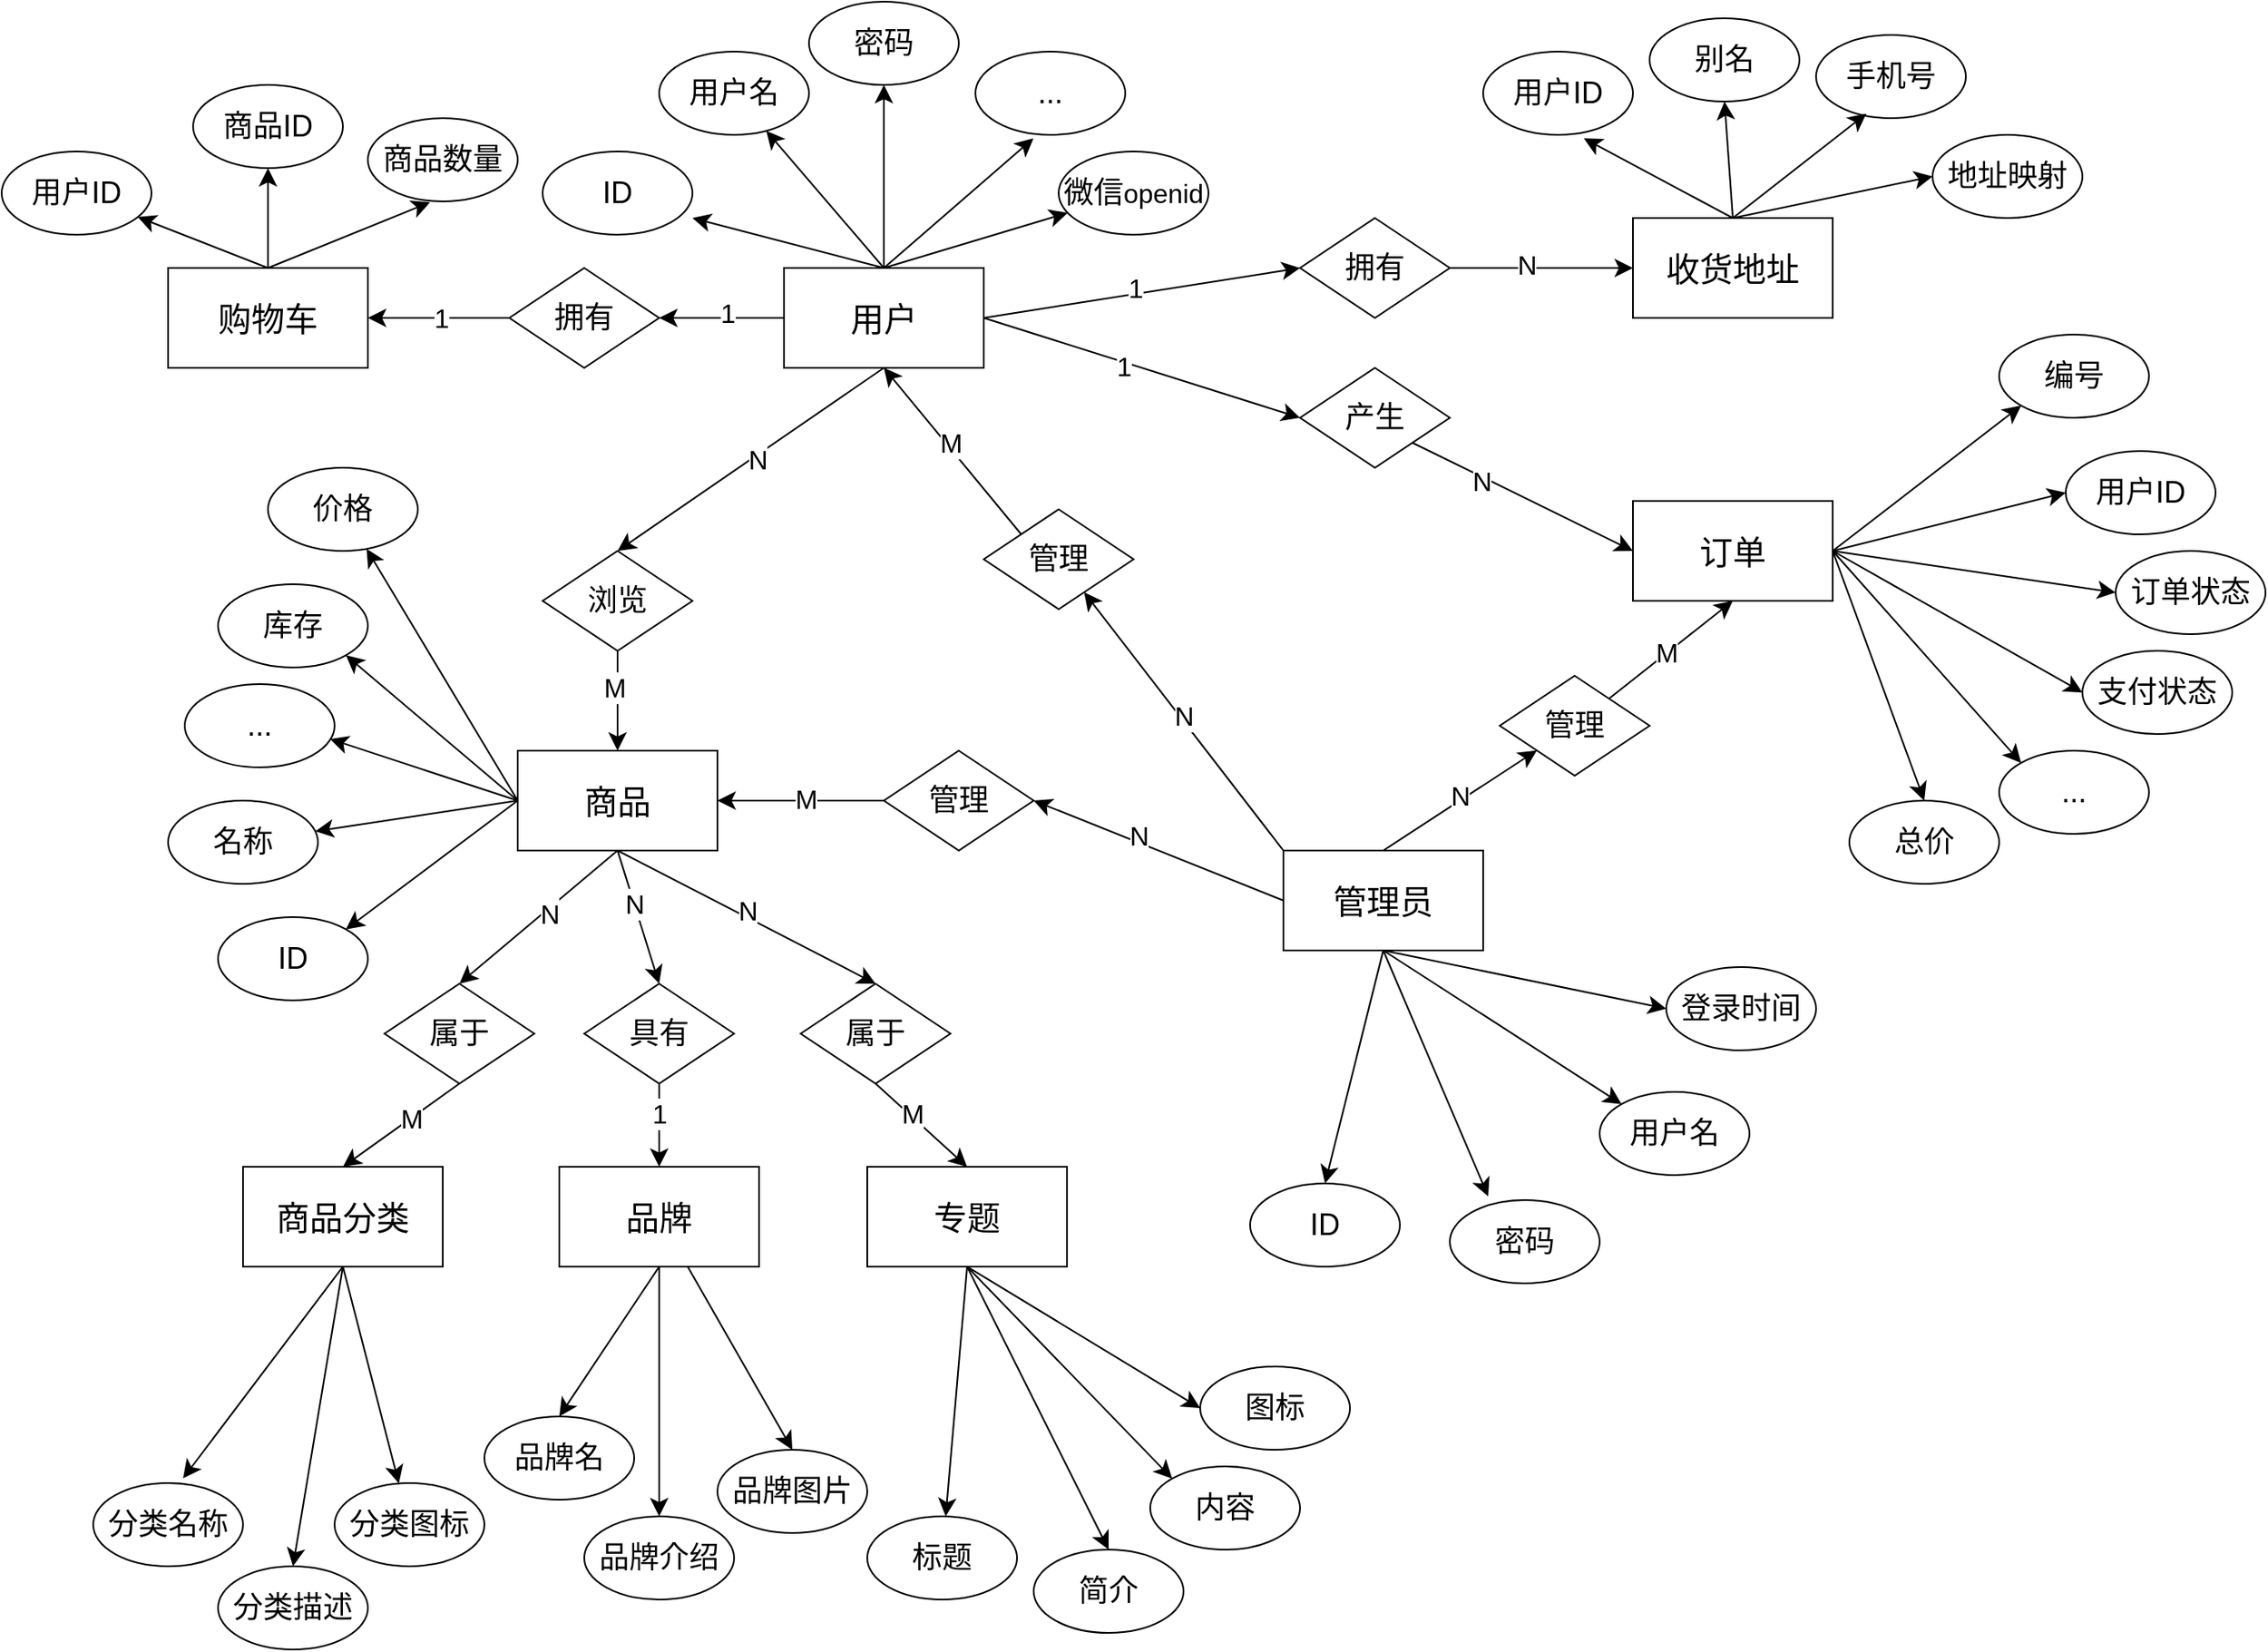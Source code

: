 <mxfile version="24.2.7" type="github">
  <diagram name="第 1 页" id="La5R-7V5NEukO-BR9fL5">
    <mxGraphModel dx="2407" dy="1536" grid="1" gridSize="10" guides="1" tooltips="1" connect="1" arrows="1" fold="1" page="0" pageScale="1" pageWidth="827" pageHeight="1169" math="0" shadow="0">
      <root>
        <mxCell id="0" />
        <mxCell id="1" parent="0" />
        <mxCell id="puUMt6f__nfRIWuR5iwc-18" style="edgeStyle=none;curved=1;orthogonalLoop=1;jettySize=auto;html=1;exitX=0;exitY=0.5;exitDx=0;exitDy=0;entryX=1;entryY=0;entryDx=0;entryDy=0;fontSize=12;startSize=8;endSize=8;" edge="1" parent="1" source="puUMt6f__nfRIWuR5iwc-6" target="puUMt6f__nfRIWuR5iwc-11">
          <mxGeometry relative="1" as="geometry" />
        </mxCell>
        <mxCell id="puUMt6f__nfRIWuR5iwc-19" style="edgeStyle=none;curved=1;orthogonalLoop=1;jettySize=auto;html=1;exitX=0;exitY=0.5;exitDx=0;exitDy=0;fontSize=12;startSize=8;endSize=8;" edge="1" parent="1" source="puUMt6f__nfRIWuR5iwc-6" target="puUMt6f__nfRIWuR5iwc-13">
          <mxGeometry relative="1" as="geometry" />
        </mxCell>
        <mxCell id="puUMt6f__nfRIWuR5iwc-21" style="edgeStyle=none;curved=1;orthogonalLoop=1;jettySize=auto;html=1;exitX=0;exitY=0.5;exitDx=0;exitDy=0;entryX=1;entryY=1;entryDx=0;entryDy=0;fontSize=12;startSize=8;endSize=8;" edge="1" parent="1" source="puUMt6f__nfRIWuR5iwc-6" target="puUMt6f__nfRIWuR5iwc-15">
          <mxGeometry relative="1" as="geometry" />
        </mxCell>
        <mxCell id="puUMt6f__nfRIWuR5iwc-22" style="edgeStyle=none;curved=1;orthogonalLoop=1;jettySize=auto;html=1;exitX=0;exitY=0.5;exitDx=0;exitDy=0;fontSize=12;startSize=8;endSize=8;" edge="1" parent="1" source="puUMt6f__nfRIWuR5iwc-6" target="puUMt6f__nfRIWuR5iwc-14">
          <mxGeometry relative="1" as="geometry" />
        </mxCell>
        <mxCell id="puUMt6f__nfRIWuR5iwc-25" style="edgeStyle=none;curved=1;orthogonalLoop=1;jettySize=auto;html=1;exitX=0.5;exitY=1;exitDx=0;exitDy=0;entryX=0.5;entryY=0;entryDx=0;entryDy=0;fontSize=12;startSize=8;endSize=8;" edge="1" parent="1" source="puUMt6f__nfRIWuR5iwc-6" target="puUMt6f__nfRIWuR5iwc-24">
          <mxGeometry relative="1" as="geometry" />
        </mxCell>
        <mxCell id="puUMt6f__nfRIWuR5iwc-27" value="N" style="edgeLabel;html=1;align=center;verticalAlign=middle;resizable=0;points=[];fontSize=16;" vertex="1" connectable="0" parent="puUMt6f__nfRIWuR5iwc-25">
          <mxGeometry x="-0.104" y="2" relative="1" as="geometry">
            <mxPoint as="offset" />
          </mxGeometry>
        </mxCell>
        <mxCell id="puUMt6f__nfRIWuR5iwc-36" style="edgeStyle=none;curved=1;orthogonalLoop=1;jettySize=auto;html=1;exitX=0.5;exitY=1;exitDx=0;exitDy=0;entryX=0.5;entryY=0;entryDx=0;entryDy=0;fontSize=12;startSize=8;endSize=8;" edge="1" parent="1" source="puUMt6f__nfRIWuR5iwc-6" target="puUMt6f__nfRIWuR5iwc-35">
          <mxGeometry relative="1" as="geometry" />
        </mxCell>
        <mxCell id="puUMt6f__nfRIWuR5iwc-41" value="N" style="edgeLabel;html=1;align=center;verticalAlign=middle;resizable=0;points=[];fontSize=16;" vertex="1" connectable="0" parent="puUMt6f__nfRIWuR5iwc-36">
          <mxGeometry x="-0.207" y="-1" relative="1" as="geometry">
            <mxPoint x="1" as="offset" />
          </mxGeometry>
        </mxCell>
        <mxCell id="puUMt6f__nfRIWuR5iwc-109" style="edgeStyle=none;curved=1;orthogonalLoop=1;jettySize=auto;html=1;exitX=0.5;exitY=1;exitDx=0;exitDy=0;entryX=0.5;entryY=0;entryDx=0;entryDy=0;fontSize=12;startSize=8;endSize=8;" edge="1" parent="1" source="puUMt6f__nfRIWuR5iwc-6" target="puUMt6f__nfRIWuR5iwc-108">
          <mxGeometry relative="1" as="geometry" />
        </mxCell>
        <mxCell id="puUMt6f__nfRIWuR5iwc-112" value="N" style="edgeLabel;html=1;align=center;verticalAlign=middle;resizable=0;points=[];fontSize=16;" vertex="1" connectable="0" parent="puUMt6f__nfRIWuR5iwc-109">
          <mxGeometry x="-0.024" y="4" relative="1" as="geometry">
            <mxPoint as="offset" />
          </mxGeometry>
        </mxCell>
        <mxCell id="puUMt6f__nfRIWuR5iwc-6" value="商品" style="rounded=0;whiteSpace=wrap;html=1;fontSize=20;" vertex="1" parent="1">
          <mxGeometry x="120" y="190" width="120" height="60" as="geometry" />
        </mxCell>
        <mxCell id="puUMt6f__nfRIWuR5iwc-49" style="edgeStyle=none;curved=1;orthogonalLoop=1;jettySize=auto;html=1;exitX=0.5;exitY=1;exitDx=0;exitDy=0;entryX=0.5;entryY=0;entryDx=0;entryDy=0;fontSize=12;startSize=8;endSize=8;" edge="1" parent="1" source="puUMt6f__nfRIWuR5iwc-7" target="puUMt6f__nfRIWuR5iwc-48">
          <mxGeometry relative="1" as="geometry" />
        </mxCell>
        <mxCell id="puUMt6f__nfRIWuR5iwc-51" value="N" style="edgeLabel;html=1;align=center;verticalAlign=middle;resizable=0;points=[];fontSize=16;" vertex="1" connectable="0" parent="puUMt6f__nfRIWuR5iwc-49">
          <mxGeometry x="-0.026" y="1" relative="1" as="geometry">
            <mxPoint x="1" as="offset" />
          </mxGeometry>
        </mxCell>
        <mxCell id="puUMt6f__nfRIWuR5iwc-63" style="edgeStyle=none;curved=1;orthogonalLoop=1;jettySize=auto;html=1;exitX=0.5;exitY=0;exitDx=0;exitDy=0;fontSize=12;startSize=8;endSize=8;" edge="1" parent="1" source="puUMt6f__nfRIWuR5iwc-7" target="puUMt6f__nfRIWuR5iwc-54">
          <mxGeometry relative="1" as="geometry" />
        </mxCell>
        <mxCell id="puUMt6f__nfRIWuR5iwc-64" style="edgeStyle=none;curved=1;orthogonalLoop=1;jettySize=auto;html=1;exitX=0.5;exitY=0;exitDx=0;exitDy=0;entryX=0.5;entryY=1;entryDx=0;entryDy=0;fontSize=12;startSize=8;endSize=8;" edge="1" parent="1" source="puUMt6f__nfRIWuR5iwc-7" target="puUMt6f__nfRIWuR5iwc-56">
          <mxGeometry relative="1" as="geometry" />
        </mxCell>
        <mxCell id="puUMt6f__nfRIWuR5iwc-66" style="edgeStyle=none;curved=1;orthogonalLoop=1;jettySize=auto;html=1;exitX=0.5;exitY=0;exitDx=0;exitDy=0;fontSize=12;startSize=8;endSize=8;" edge="1" parent="1" source="puUMt6f__nfRIWuR5iwc-7" target="puUMt6f__nfRIWuR5iwc-57">
          <mxGeometry relative="1" as="geometry" />
        </mxCell>
        <mxCell id="puUMt6f__nfRIWuR5iwc-68" style="edgeStyle=none;curved=1;orthogonalLoop=1;jettySize=auto;html=1;exitX=0;exitY=0.5;exitDx=0;exitDy=0;entryX=1;entryY=0.5;entryDx=0;entryDy=0;fontSize=12;startSize=8;endSize=8;" edge="1" parent="1" source="puUMt6f__nfRIWuR5iwc-7" target="puUMt6f__nfRIWuR5iwc-67">
          <mxGeometry relative="1" as="geometry" />
        </mxCell>
        <mxCell id="puUMt6f__nfRIWuR5iwc-70" value="1" style="edgeLabel;html=1;align=center;verticalAlign=middle;resizable=0;points=[];fontSize=16;" vertex="1" connectable="0" parent="puUMt6f__nfRIWuR5iwc-68">
          <mxGeometry x="-0.077" y="-3" relative="1" as="geometry">
            <mxPoint as="offset" />
          </mxGeometry>
        </mxCell>
        <mxCell id="puUMt6f__nfRIWuR5iwc-82" style="edgeStyle=none;curved=1;orthogonalLoop=1;jettySize=auto;html=1;exitX=1;exitY=0.5;exitDx=0;exitDy=0;fontSize=12;startSize=8;endSize=8;entryX=0;entryY=0.5;entryDx=0;entryDy=0;" edge="1" parent="1" source="puUMt6f__nfRIWuR5iwc-7" target="puUMt6f__nfRIWuR5iwc-81">
          <mxGeometry relative="1" as="geometry">
            <mxPoint x="515" y="70" as="targetPoint" />
          </mxGeometry>
        </mxCell>
        <mxCell id="puUMt6f__nfRIWuR5iwc-84" value="1" style="edgeLabel;html=1;align=center;verticalAlign=middle;resizable=0;points=[];fontSize=16;" vertex="1" connectable="0" parent="puUMt6f__nfRIWuR5iwc-82">
          <mxGeometry x="-0.113" y="-2" relative="1" as="geometry">
            <mxPoint as="offset" />
          </mxGeometry>
        </mxCell>
        <mxCell id="puUMt6f__nfRIWuR5iwc-154" style="edgeStyle=none;curved=1;orthogonalLoop=1;jettySize=auto;html=1;exitX=1;exitY=0.5;exitDx=0;exitDy=0;entryX=0;entryY=0.5;entryDx=0;entryDy=0;fontSize=12;startSize=8;endSize=8;" edge="1" parent="1" source="puUMt6f__nfRIWuR5iwc-7" target="puUMt6f__nfRIWuR5iwc-152">
          <mxGeometry relative="1" as="geometry" />
        </mxCell>
        <mxCell id="puUMt6f__nfRIWuR5iwc-158" value="1" style="edgeLabel;html=1;align=center;verticalAlign=middle;resizable=0;points=[];fontSize=16;" vertex="1" connectable="0" parent="puUMt6f__nfRIWuR5iwc-154">
          <mxGeometry x="-0.044" y="4" relative="1" as="geometry">
            <mxPoint as="offset" />
          </mxGeometry>
        </mxCell>
        <mxCell id="puUMt6f__nfRIWuR5iwc-7" value="用户" style="rounded=0;whiteSpace=wrap;html=1;fontSize=20;" vertex="1" parent="1">
          <mxGeometry x="280" y="-100" width="120" height="60" as="geometry" />
        </mxCell>
        <mxCell id="puUMt6f__nfRIWuR5iwc-125" style="edgeStyle=none;curved=1;orthogonalLoop=1;jettySize=auto;html=1;exitX=0;exitY=0.5;exitDx=0;exitDy=0;entryX=1;entryY=0.5;entryDx=0;entryDy=0;fontSize=12;startSize=8;endSize=8;" edge="1" parent="1" source="puUMt6f__nfRIWuR5iwc-8" target="puUMt6f__nfRIWuR5iwc-123">
          <mxGeometry relative="1" as="geometry" />
        </mxCell>
        <mxCell id="puUMt6f__nfRIWuR5iwc-126" value="N" style="edgeLabel;html=1;align=center;verticalAlign=middle;resizable=0;points=[];fontSize=16;" vertex="1" connectable="0" parent="puUMt6f__nfRIWuR5iwc-125">
          <mxGeometry x="0.18" y="-4" relative="1" as="geometry">
            <mxPoint as="offset" />
          </mxGeometry>
        </mxCell>
        <mxCell id="puUMt6f__nfRIWuR5iwc-134" style="edgeStyle=none;curved=1;orthogonalLoop=1;jettySize=auto;html=1;exitX=0.5;exitY=0;exitDx=0;exitDy=0;fontSize=12;startSize=8;endSize=8;" edge="1" parent="1" source="puUMt6f__nfRIWuR5iwc-8" target="puUMt6f__nfRIWuR5iwc-128">
          <mxGeometry relative="1" as="geometry" />
        </mxCell>
        <mxCell id="puUMt6f__nfRIWuR5iwc-135" value="N" style="edgeLabel;html=1;align=center;verticalAlign=middle;resizable=0;points=[];fontSize=16;" vertex="1" connectable="0" parent="puUMt6f__nfRIWuR5iwc-134">
          <mxGeometry x="0.007" y="2" relative="1" as="geometry">
            <mxPoint y="-1" as="offset" />
          </mxGeometry>
        </mxCell>
        <mxCell id="puUMt6f__nfRIWuR5iwc-136" style="edgeStyle=none;curved=1;orthogonalLoop=1;jettySize=auto;html=1;exitX=0;exitY=0;exitDx=0;exitDy=0;fontSize=12;startSize=8;endSize=8;" edge="1" parent="1" source="puUMt6f__nfRIWuR5iwc-8" target="puUMt6f__nfRIWuR5iwc-133">
          <mxGeometry relative="1" as="geometry" />
        </mxCell>
        <mxCell id="puUMt6f__nfRIWuR5iwc-139" value="N" style="edgeLabel;html=1;align=center;verticalAlign=middle;resizable=0;points=[];fontSize=16;" vertex="1" connectable="0" parent="puUMt6f__nfRIWuR5iwc-136">
          <mxGeometry x="0.036" y="-2" relative="1" as="geometry">
            <mxPoint as="offset" />
          </mxGeometry>
        </mxCell>
        <mxCell id="puUMt6f__nfRIWuR5iwc-148" style="edgeStyle=none;curved=1;orthogonalLoop=1;jettySize=auto;html=1;exitX=0.5;exitY=1;exitDx=0;exitDy=0;entryX=0.5;entryY=0;entryDx=0;entryDy=0;fontSize=12;startSize=8;endSize=8;" edge="1" parent="1" source="puUMt6f__nfRIWuR5iwc-8" target="puUMt6f__nfRIWuR5iwc-141">
          <mxGeometry relative="1" as="geometry" />
        </mxCell>
        <mxCell id="puUMt6f__nfRIWuR5iwc-150" style="edgeStyle=none;curved=1;orthogonalLoop=1;jettySize=auto;html=1;exitX=0.5;exitY=1;exitDx=0;exitDy=0;entryX=0;entryY=0;entryDx=0;entryDy=0;fontSize=12;startSize=8;endSize=8;" edge="1" parent="1" source="puUMt6f__nfRIWuR5iwc-8" target="puUMt6f__nfRIWuR5iwc-142">
          <mxGeometry relative="1" as="geometry" />
        </mxCell>
        <mxCell id="puUMt6f__nfRIWuR5iwc-151" style="edgeStyle=none;curved=1;orthogonalLoop=1;jettySize=auto;html=1;exitX=0.5;exitY=1;exitDx=0;exitDy=0;entryX=0;entryY=0.5;entryDx=0;entryDy=0;fontSize=12;startSize=8;endSize=8;" edge="1" parent="1" source="puUMt6f__nfRIWuR5iwc-8" target="puUMt6f__nfRIWuR5iwc-143">
          <mxGeometry relative="1" as="geometry" />
        </mxCell>
        <mxCell id="puUMt6f__nfRIWuR5iwc-8" value="管理员" style="rounded=0;whiteSpace=wrap;html=1;fontSize=20;" vertex="1" parent="1">
          <mxGeometry x="580" y="250" width="120" height="60" as="geometry" />
        </mxCell>
        <mxCell id="puUMt6f__nfRIWuR5iwc-76" style="edgeStyle=none;curved=1;orthogonalLoop=1;jettySize=auto;html=1;exitX=0.5;exitY=0;exitDx=0;exitDy=0;fontSize=12;startSize=8;endSize=8;" edge="1" parent="1" source="puUMt6f__nfRIWuR5iwc-9" target="puUMt6f__nfRIWuR5iwc-72">
          <mxGeometry relative="1" as="geometry" />
        </mxCell>
        <mxCell id="puUMt6f__nfRIWuR5iwc-77" style="edgeStyle=none;curved=1;orthogonalLoop=1;jettySize=auto;html=1;exitX=0.5;exitY=0;exitDx=0;exitDy=0;entryX=0.5;entryY=1;entryDx=0;entryDy=0;fontSize=12;startSize=8;endSize=8;" edge="1" parent="1" source="puUMt6f__nfRIWuR5iwc-9" target="puUMt6f__nfRIWuR5iwc-73">
          <mxGeometry relative="1" as="geometry" />
        </mxCell>
        <mxCell id="puUMt6f__nfRIWuR5iwc-9" value="购物车" style="rounded=0;whiteSpace=wrap;html=1;fontSize=20;" vertex="1" parent="1">
          <mxGeometry x="-90" y="-100" width="120" height="60" as="geometry" />
        </mxCell>
        <mxCell id="puUMt6f__nfRIWuR5iwc-11" value="ID" style="ellipse;whiteSpace=wrap;html=1;fontSize=18;" vertex="1" parent="1">
          <mxGeometry x="-60" y="290" width="90" height="50" as="geometry" />
        </mxCell>
        <mxCell id="puUMt6f__nfRIWuR5iwc-12" value="..." style="ellipse;whiteSpace=wrap;html=1;fontSize=18;" vertex="1" parent="1">
          <mxGeometry x="-80" y="150" width="90" height="50" as="geometry" />
        </mxCell>
        <mxCell id="puUMt6f__nfRIWuR5iwc-13" value="名称" style="ellipse;whiteSpace=wrap;html=1;fontSize=18;" vertex="1" parent="1">
          <mxGeometry x="-90" y="220" width="90" height="50" as="geometry" />
        </mxCell>
        <mxCell id="puUMt6f__nfRIWuR5iwc-14" value="价格" style="ellipse;whiteSpace=wrap;html=1;fontSize=18;" vertex="1" parent="1">
          <mxGeometry x="-30" y="20" width="90" height="50" as="geometry" />
        </mxCell>
        <mxCell id="puUMt6f__nfRIWuR5iwc-15" value="库存" style="ellipse;whiteSpace=wrap;html=1;fontSize=18;" vertex="1" parent="1">
          <mxGeometry x="-60" y="90" width="90" height="50" as="geometry" />
        </mxCell>
        <mxCell id="puUMt6f__nfRIWuR5iwc-20" style="edgeStyle=none;curved=1;orthogonalLoop=1;jettySize=auto;html=1;exitX=0;exitY=0.5;exitDx=0;exitDy=0;entryX=0.97;entryY=0.66;entryDx=0;entryDy=0;entryPerimeter=0;fontSize=12;startSize=8;endSize=8;" edge="1" parent="1" source="puUMt6f__nfRIWuR5iwc-6" target="puUMt6f__nfRIWuR5iwc-12">
          <mxGeometry relative="1" as="geometry" />
        </mxCell>
        <mxCell id="puUMt6f__nfRIWuR5iwc-33" style="edgeStyle=none;curved=1;orthogonalLoop=1;jettySize=auto;html=1;exitX=0.5;exitY=1;exitDx=0;exitDy=0;entryX=0.5;entryY=0;entryDx=0;entryDy=0;fontSize=12;startSize=8;endSize=8;" edge="1" parent="1" source="puUMt6f__nfRIWuR5iwc-23" target="puUMt6f__nfRIWuR5iwc-30">
          <mxGeometry relative="1" as="geometry" />
        </mxCell>
        <mxCell id="puUMt6f__nfRIWuR5iwc-34" style="edgeStyle=none;curved=1;orthogonalLoop=1;jettySize=auto;html=1;exitX=0.5;exitY=1;exitDx=0;exitDy=0;fontSize=12;startSize=8;endSize=8;" edge="1" parent="1" source="puUMt6f__nfRIWuR5iwc-23" target="puUMt6f__nfRIWuR5iwc-29">
          <mxGeometry relative="1" as="geometry" />
        </mxCell>
        <mxCell id="puUMt6f__nfRIWuR5iwc-23" value="商品分类" style="rounded=0;whiteSpace=wrap;html=1;fontSize=20;" vertex="1" parent="1">
          <mxGeometry x="-45" y="440" width="120" height="60" as="geometry" />
        </mxCell>
        <mxCell id="puUMt6f__nfRIWuR5iwc-26" style="edgeStyle=none;curved=1;orthogonalLoop=1;jettySize=auto;html=1;exitX=0.5;exitY=1;exitDx=0;exitDy=0;entryX=0.5;entryY=0;entryDx=0;entryDy=0;fontSize=12;startSize=8;endSize=8;" edge="1" parent="1" source="puUMt6f__nfRIWuR5iwc-24" target="puUMt6f__nfRIWuR5iwc-23">
          <mxGeometry relative="1" as="geometry" />
        </mxCell>
        <mxCell id="puUMt6f__nfRIWuR5iwc-28" value="M" style="edgeLabel;html=1;align=center;verticalAlign=middle;resizable=0;points=[];fontSize=16;" vertex="1" connectable="0" parent="puUMt6f__nfRIWuR5iwc-26">
          <mxGeometry x="-0.165" relative="1" as="geometry">
            <mxPoint as="offset" />
          </mxGeometry>
        </mxCell>
        <mxCell id="puUMt6f__nfRIWuR5iwc-24" value="属于" style="rhombus;whiteSpace=wrap;html=1;fontSize=18;rotation=0;" vertex="1" parent="1">
          <mxGeometry x="40" y="330" width="90" height="60" as="geometry" />
        </mxCell>
        <mxCell id="puUMt6f__nfRIWuR5iwc-29" value="分类图标" style="ellipse;whiteSpace=wrap;html=1;fontSize=18;" vertex="1" parent="1">
          <mxGeometry x="10" y="630" width="90" height="50" as="geometry" />
        </mxCell>
        <mxCell id="puUMt6f__nfRIWuR5iwc-30" value="分类描述" style="ellipse;whiteSpace=wrap;html=1;fontSize=18;" vertex="1" parent="1">
          <mxGeometry x="-60" y="680" width="90" height="50" as="geometry" />
        </mxCell>
        <mxCell id="puUMt6f__nfRIWuR5iwc-31" value="分类名称" style="ellipse;whiteSpace=wrap;html=1;fontSize=18;" vertex="1" parent="1">
          <mxGeometry x="-135" y="630" width="90" height="50" as="geometry" />
        </mxCell>
        <mxCell id="puUMt6f__nfRIWuR5iwc-32" style="edgeStyle=none;curved=1;orthogonalLoop=1;jettySize=auto;html=1;exitX=0.5;exitY=1;exitDx=0;exitDy=0;entryX=0.6;entryY=-0.057;entryDx=0;entryDy=0;entryPerimeter=0;fontSize=12;startSize=8;endSize=8;" edge="1" parent="1" source="puUMt6f__nfRIWuR5iwc-23" target="puUMt6f__nfRIWuR5iwc-31">
          <mxGeometry relative="1" as="geometry" />
        </mxCell>
        <mxCell id="puUMt6f__nfRIWuR5iwc-39" style="edgeStyle=none;curved=1;orthogonalLoop=1;jettySize=auto;html=1;exitX=0.5;exitY=1;exitDx=0;exitDy=0;entryX=0.5;entryY=0;entryDx=0;entryDy=0;fontSize=12;startSize=8;endSize=8;" edge="1" parent="1" source="puUMt6f__nfRIWuR5iwc-35" target="puUMt6f__nfRIWuR5iwc-38">
          <mxGeometry relative="1" as="geometry" />
        </mxCell>
        <mxCell id="puUMt6f__nfRIWuR5iwc-40" value="1" style="edgeLabel;html=1;align=center;verticalAlign=middle;resizable=0;points=[];fontSize=16;" vertex="1" connectable="0" parent="puUMt6f__nfRIWuR5iwc-39">
          <mxGeometry x="-0.274" relative="1" as="geometry">
            <mxPoint as="offset" />
          </mxGeometry>
        </mxCell>
        <mxCell id="puUMt6f__nfRIWuR5iwc-35" value="具有" style="rhombus;whiteSpace=wrap;html=1;fontSize=18;" vertex="1" parent="1">
          <mxGeometry x="160" y="330" width="90" height="60" as="geometry" />
        </mxCell>
        <mxCell id="puUMt6f__nfRIWuR5iwc-45" style="edgeStyle=none;curved=1;orthogonalLoop=1;jettySize=auto;html=1;exitX=0.5;exitY=1;exitDx=0;exitDy=0;entryX=0.5;entryY=0;entryDx=0;entryDy=0;fontSize=12;startSize=8;endSize=8;" edge="1" parent="1" source="puUMt6f__nfRIWuR5iwc-38" target="puUMt6f__nfRIWuR5iwc-42">
          <mxGeometry relative="1" as="geometry" />
        </mxCell>
        <mxCell id="puUMt6f__nfRIWuR5iwc-46" style="edgeStyle=none;curved=1;orthogonalLoop=1;jettySize=auto;html=1;exitX=0.5;exitY=1;exitDx=0;exitDy=0;fontSize=12;startSize=8;endSize=8;" edge="1" parent="1" source="puUMt6f__nfRIWuR5iwc-38" target="puUMt6f__nfRIWuR5iwc-43">
          <mxGeometry relative="1" as="geometry" />
        </mxCell>
        <mxCell id="puUMt6f__nfRIWuR5iwc-47" style="edgeStyle=none;curved=1;orthogonalLoop=1;jettySize=auto;html=1;entryX=0.5;entryY=0;entryDx=0;entryDy=0;fontSize=12;startSize=8;endSize=8;" edge="1" parent="1" source="puUMt6f__nfRIWuR5iwc-38" target="puUMt6f__nfRIWuR5iwc-44">
          <mxGeometry relative="1" as="geometry" />
        </mxCell>
        <mxCell id="puUMt6f__nfRIWuR5iwc-38" value="品牌" style="rounded=0;whiteSpace=wrap;html=1;fontSize=20;" vertex="1" parent="1">
          <mxGeometry x="145" y="440" width="120" height="60" as="geometry" />
        </mxCell>
        <mxCell id="puUMt6f__nfRIWuR5iwc-42" value="品牌名" style="ellipse;whiteSpace=wrap;html=1;fontSize=18;" vertex="1" parent="1">
          <mxGeometry x="100" y="590" width="90" height="50" as="geometry" />
        </mxCell>
        <mxCell id="puUMt6f__nfRIWuR5iwc-43" value="品牌介绍" style="ellipse;whiteSpace=wrap;html=1;fontSize=18;" vertex="1" parent="1">
          <mxGeometry x="160" y="650" width="90" height="50" as="geometry" />
        </mxCell>
        <mxCell id="puUMt6f__nfRIWuR5iwc-44" value="品牌图片" style="ellipse;whiteSpace=wrap;html=1;fontSize=18;" vertex="1" parent="1">
          <mxGeometry x="240" y="610" width="90" height="50" as="geometry" />
        </mxCell>
        <mxCell id="puUMt6f__nfRIWuR5iwc-50" style="edgeStyle=none;curved=1;orthogonalLoop=1;jettySize=auto;html=1;exitX=0.5;exitY=1;exitDx=0;exitDy=0;entryX=0.5;entryY=0;entryDx=0;entryDy=0;fontSize=12;startSize=8;endSize=8;" edge="1" parent="1" source="puUMt6f__nfRIWuR5iwc-48" target="puUMt6f__nfRIWuR5iwc-6">
          <mxGeometry relative="1" as="geometry" />
        </mxCell>
        <mxCell id="puUMt6f__nfRIWuR5iwc-52" value="M" style="edgeLabel;html=1;align=center;verticalAlign=middle;resizable=0;points=[];fontSize=16;" vertex="1" connectable="0" parent="puUMt6f__nfRIWuR5iwc-50">
          <mxGeometry x="-0.269" y="-2" relative="1" as="geometry">
            <mxPoint as="offset" />
          </mxGeometry>
        </mxCell>
        <mxCell id="puUMt6f__nfRIWuR5iwc-48" value="浏览" style="rhombus;whiteSpace=wrap;html=1;fontSize=18;" vertex="1" parent="1">
          <mxGeometry x="135" y="70" width="90" height="60" as="geometry" />
        </mxCell>
        <mxCell id="puUMt6f__nfRIWuR5iwc-53" value="ID" style="ellipse;whiteSpace=wrap;html=1;fontSize=18;" vertex="1" parent="1">
          <mxGeometry x="135" y="-170" width="90" height="50" as="geometry" />
        </mxCell>
        <mxCell id="puUMt6f__nfRIWuR5iwc-54" value="用户名" style="ellipse;whiteSpace=wrap;html=1;fontSize=18;" vertex="1" parent="1">
          <mxGeometry x="205" y="-230" width="90" height="50" as="geometry" />
        </mxCell>
        <mxCell id="puUMt6f__nfRIWuR5iwc-55" value="..." style="ellipse;whiteSpace=wrap;html=1;fontSize=18;" vertex="1" parent="1">
          <mxGeometry x="395" y="-230" width="90" height="50" as="geometry" />
        </mxCell>
        <mxCell id="puUMt6f__nfRIWuR5iwc-56" value="密码" style="ellipse;whiteSpace=wrap;html=1;fontSize=18;" vertex="1" parent="1">
          <mxGeometry x="295" y="-260" width="90" height="50" as="geometry" />
        </mxCell>
        <mxCell id="puUMt6f__nfRIWuR5iwc-57" value="微信&lt;span style=&quot;font-size:12.0pt;font-family:&lt;br/&gt;宋体;mso-bidi-font-family:&amp;quot;Times New Roman&amp;quot;;mso-bidi-theme-font:minor-bidi;&lt;br/&gt;mso-ansi-language:EN-US;mso-fareast-language:ZH-CN;mso-bidi-language:AR-SA&quot; lang=&quot;EN-US&quot;&gt;openid&lt;/span&gt;" style="ellipse;whiteSpace=wrap;html=1;fontSize=18;" vertex="1" parent="1">
          <mxGeometry x="445" y="-170" width="90" height="50" as="geometry" />
        </mxCell>
        <mxCell id="puUMt6f__nfRIWuR5iwc-60" style="edgeStyle=none;curved=1;orthogonalLoop=1;jettySize=auto;html=1;exitX=0.5;exitY=1;exitDx=0;exitDy=0;fontSize=12;startSize=8;endSize=8;" edge="1" parent="1" source="puUMt6f__nfRIWuR5iwc-55" target="puUMt6f__nfRIWuR5iwc-55">
          <mxGeometry relative="1" as="geometry" />
        </mxCell>
        <mxCell id="puUMt6f__nfRIWuR5iwc-62" style="edgeStyle=none;curved=1;orthogonalLoop=1;jettySize=auto;html=1;exitX=0.5;exitY=0;exitDx=0;exitDy=0;entryX=1;entryY=0.8;entryDx=0;entryDy=0;entryPerimeter=0;fontSize=12;startSize=8;endSize=8;" edge="1" parent="1" source="puUMt6f__nfRIWuR5iwc-7" target="puUMt6f__nfRIWuR5iwc-53">
          <mxGeometry relative="1" as="geometry" />
        </mxCell>
        <mxCell id="puUMt6f__nfRIWuR5iwc-65" style="edgeStyle=none;curved=1;orthogonalLoop=1;jettySize=auto;html=1;exitX=0.5;exitY=0;exitDx=0;exitDy=0;entryX=0.387;entryY=1.043;entryDx=0;entryDy=0;entryPerimeter=0;fontSize=12;startSize=8;endSize=8;" edge="1" parent="1" source="puUMt6f__nfRIWuR5iwc-7" target="puUMt6f__nfRIWuR5iwc-55">
          <mxGeometry relative="1" as="geometry" />
        </mxCell>
        <mxCell id="puUMt6f__nfRIWuR5iwc-69" style="edgeStyle=none;curved=1;orthogonalLoop=1;jettySize=auto;html=1;exitX=0;exitY=0.5;exitDx=0;exitDy=0;entryX=1;entryY=0.5;entryDx=0;entryDy=0;fontSize=12;startSize=8;endSize=8;" edge="1" parent="1" source="puUMt6f__nfRIWuR5iwc-67" target="puUMt6f__nfRIWuR5iwc-9">
          <mxGeometry relative="1" as="geometry" />
        </mxCell>
        <mxCell id="puUMt6f__nfRIWuR5iwc-71" value="1" style="edgeLabel;html=1;align=center;verticalAlign=middle;resizable=0;points=[];fontSize=16;" vertex="1" connectable="0" parent="puUMt6f__nfRIWuR5iwc-69">
          <mxGeometry x="-0.027" relative="1" as="geometry">
            <mxPoint as="offset" />
          </mxGeometry>
        </mxCell>
        <mxCell id="puUMt6f__nfRIWuR5iwc-67" value="拥有" style="rhombus;whiteSpace=wrap;html=1;fontSize=18;" vertex="1" parent="1">
          <mxGeometry x="115" y="-100" width="90" height="60" as="geometry" />
        </mxCell>
        <mxCell id="puUMt6f__nfRIWuR5iwc-72" value="用户ID" style="ellipse;whiteSpace=wrap;html=1;fontSize=18;" vertex="1" parent="1">
          <mxGeometry x="-190" y="-170" width="90" height="50" as="geometry" />
        </mxCell>
        <mxCell id="puUMt6f__nfRIWuR5iwc-73" value="商品ID" style="ellipse;whiteSpace=wrap;html=1;fontSize=18;" vertex="1" parent="1">
          <mxGeometry x="-75" y="-210" width="90" height="50" as="geometry" />
        </mxCell>
        <mxCell id="puUMt6f__nfRIWuR5iwc-74" value="商品数量" style="ellipse;whiteSpace=wrap;html=1;fontSize=18;" vertex="1" parent="1">
          <mxGeometry x="30" y="-190" width="90" height="50" as="geometry" />
        </mxCell>
        <mxCell id="puUMt6f__nfRIWuR5iwc-78" style="edgeStyle=none;curved=1;orthogonalLoop=1;jettySize=auto;html=1;exitX=0.5;exitY=0;exitDx=0;exitDy=0;entryX=0.415;entryY=1.01;entryDx=0;entryDy=0;entryPerimeter=0;fontSize=12;startSize=8;endSize=8;" edge="1" parent="1" source="puUMt6f__nfRIWuR5iwc-9" target="puUMt6f__nfRIWuR5iwc-74">
          <mxGeometry relative="1" as="geometry" />
        </mxCell>
        <mxCell id="puUMt6f__nfRIWuR5iwc-102" style="edgeStyle=none;curved=1;orthogonalLoop=1;jettySize=auto;html=1;exitX=1;exitY=0.5;exitDx=0;exitDy=0;entryX=0;entryY=1;entryDx=0;entryDy=0;fontSize=12;startSize=8;endSize=8;" edge="1" parent="1" source="puUMt6f__nfRIWuR5iwc-79" target="puUMt6f__nfRIWuR5iwc-87">
          <mxGeometry relative="1" as="geometry" />
        </mxCell>
        <mxCell id="puUMt6f__nfRIWuR5iwc-103" style="edgeStyle=none;curved=1;orthogonalLoop=1;jettySize=auto;html=1;exitX=1;exitY=0.5;exitDx=0;exitDy=0;entryX=0;entryY=0.5;entryDx=0;entryDy=0;fontSize=12;startSize=8;endSize=8;" edge="1" parent="1" source="puUMt6f__nfRIWuR5iwc-79" target="puUMt6f__nfRIWuR5iwc-88">
          <mxGeometry relative="1" as="geometry" />
        </mxCell>
        <mxCell id="puUMt6f__nfRIWuR5iwc-104" style="edgeStyle=none;curved=1;orthogonalLoop=1;jettySize=auto;html=1;exitX=1;exitY=0.5;exitDx=0;exitDy=0;entryX=0;entryY=0.5;entryDx=0;entryDy=0;fontSize=12;startSize=8;endSize=8;" edge="1" parent="1" source="puUMt6f__nfRIWuR5iwc-79" target="puUMt6f__nfRIWuR5iwc-89">
          <mxGeometry relative="1" as="geometry" />
        </mxCell>
        <mxCell id="puUMt6f__nfRIWuR5iwc-105" style="edgeStyle=none;curved=1;orthogonalLoop=1;jettySize=auto;html=1;exitX=1;exitY=0.5;exitDx=0;exitDy=0;entryX=0;entryY=0.5;entryDx=0;entryDy=0;fontSize=12;startSize=8;endSize=8;" edge="1" parent="1" source="puUMt6f__nfRIWuR5iwc-79" target="puUMt6f__nfRIWuR5iwc-91">
          <mxGeometry relative="1" as="geometry" />
        </mxCell>
        <mxCell id="puUMt6f__nfRIWuR5iwc-106" style="edgeStyle=none;curved=1;orthogonalLoop=1;jettySize=auto;html=1;exitX=1;exitY=0.5;exitDx=0;exitDy=0;entryX=0;entryY=0;entryDx=0;entryDy=0;fontSize=12;startSize=8;endSize=8;" edge="1" parent="1" source="puUMt6f__nfRIWuR5iwc-79" target="puUMt6f__nfRIWuR5iwc-92">
          <mxGeometry relative="1" as="geometry" />
        </mxCell>
        <mxCell id="puUMt6f__nfRIWuR5iwc-107" style="edgeStyle=none;curved=1;orthogonalLoop=1;jettySize=auto;html=1;exitX=1;exitY=0.5;exitDx=0;exitDy=0;entryX=0.5;entryY=0;entryDx=0;entryDy=0;fontSize=12;startSize=8;endSize=8;" edge="1" parent="1" source="puUMt6f__nfRIWuR5iwc-79" target="puUMt6f__nfRIWuR5iwc-90">
          <mxGeometry relative="1" as="geometry" />
        </mxCell>
        <mxCell id="puUMt6f__nfRIWuR5iwc-79" value="订单" style="rounded=0;whiteSpace=wrap;html=1;fontSize=20;" vertex="1" parent="1">
          <mxGeometry x="790" y="40" width="120" height="60" as="geometry" />
        </mxCell>
        <mxCell id="puUMt6f__nfRIWuR5iwc-83" style="edgeStyle=none;curved=1;orthogonalLoop=1;jettySize=auto;html=1;exitX=1;exitY=1;exitDx=0;exitDy=0;fontSize=12;startSize=8;endSize=8;entryX=0;entryY=0.5;entryDx=0;entryDy=0;" edge="1" parent="1" source="puUMt6f__nfRIWuR5iwc-81" target="puUMt6f__nfRIWuR5iwc-79">
          <mxGeometry relative="1" as="geometry" />
        </mxCell>
        <mxCell id="puUMt6f__nfRIWuR5iwc-85" value="N" style="edgeLabel;html=1;align=center;verticalAlign=middle;resizable=0;points=[];fontSize=16;" vertex="1" connectable="0" parent="puUMt6f__nfRIWuR5iwc-83">
          <mxGeometry x="-0.371" y="-2" relative="1" as="geometry">
            <mxPoint as="offset" />
          </mxGeometry>
        </mxCell>
        <mxCell id="puUMt6f__nfRIWuR5iwc-81" value="产生" style="rhombus;whiteSpace=wrap;html=1;fontSize=18;" vertex="1" parent="1">
          <mxGeometry x="590" y="-40" width="90" height="60" as="geometry" />
        </mxCell>
        <mxCell id="puUMt6f__nfRIWuR5iwc-87" value="编号" style="ellipse;whiteSpace=wrap;html=1;fontSize=18;" vertex="1" parent="1">
          <mxGeometry x="1010" y="-60" width="90" height="50" as="geometry" />
        </mxCell>
        <mxCell id="puUMt6f__nfRIWuR5iwc-88" value="用户ID" style="ellipse;whiteSpace=wrap;html=1;fontSize=18;" vertex="1" parent="1">
          <mxGeometry x="1050" y="10" width="90" height="50" as="geometry" />
        </mxCell>
        <mxCell id="puUMt6f__nfRIWuR5iwc-89" value="订单状态" style="ellipse;whiteSpace=wrap;html=1;fontSize=18;" vertex="1" parent="1">
          <mxGeometry x="1080" y="70" width="90" height="50" as="geometry" />
        </mxCell>
        <mxCell id="puUMt6f__nfRIWuR5iwc-90" value="总价" style="ellipse;whiteSpace=wrap;html=1;fontSize=18;" vertex="1" parent="1">
          <mxGeometry x="920" y="220" width="90" height="50" as="geometry" />
        </mxCell>
        <mxCell id="puUMt6f__nfRIWuR5iwc-91" value="支付状态" style="ellipse;whiteSpace=wrap;html=1;fontSize=18;" vertex="1" parent="1">
          <mxGeometry x="1060" y="130" width="90" height="50" as="geometry" />
        </mxCell>
        <mxCell id="puUMt6f__nfRIWuR5iwc-92" value="..." style="ellipse;whiteSpace=wrap;html=1;fontSize=18;" vertex="1" parent="1">
          <mxGeometry x="1010" y="190" width="90" height="50" as="geometry" />
        </mxCell>
        <mxCell id="puUMt6f__nfRIWuR5iwc-111" style="edgeStyle=none;curved=1;orthogonalLoop=1;jettySize=auto;html=1;exitX=0.5;exitY=1;exitDx=0;exitDy=0;entryX=0.5;entryY=0;entryDx=0;entryDy=0;fontSize=12;startSize=8;endSize=8;" edge="1" parent="1" source="puUMt6f__nfRIWuR5iwc-108" target="puUMt6f__nfRIWuR5iwc-110">
          <mxGeometry relative="1" as="geometry" />
        </mxCell>
        <mxCell id="puUMt6f__nfRIWuR5iwc-113" value="M" style="edgeLabel;html=1;align=center;verticalAlign=middle;resizable=0;points=[];fontSize=16;" vertex="1" connectable="0" parent="puUMt6f__nfRIWuR5iwc-111">
          <mxGeometry x="-0.251" y="1" relative="1" as="geometry">
            <mxPoint as="offset" />
          </mxGeometry>
        </mxCell>
        <mxCell id="puUMt6f__nfRIWuR5iwc-108" value="属于" style="rhombus;whiteSpace=wrap;html=1;fontSize=18;" vertex="1" parent="1">
          <mxGeometry x="290" y="330" width="90" height="60" as="geometry" />
        </mxCell>
        <mxCell id="puUMt6f__nfRIWuR5iwc-119" style="edgeStyle=none;curved=1;orthogonalLoop=1;jettySize=auto;html=1;exitX=0.5;exitY=1;exitDx=0;exitDy=0;fontSize=12;startSize=8;endSize=8;" edge="1" parent="1" source="puUMt6f__nfRIWuR5iwc-110" target="puUMt6f__nfRIWuR5iwc-115">
          <mxGeometry relative="1" as="geometry" />
        </mxCell>
        <mxCell id="puUMt6f__nfRIWuR5iwc-120" style="edgeStyle=none;curved=1;orthogonalLoop=1;jettySize=auto;html=1;exitX=0.5;exitY=1;exitDx=0;exitDy=0;entryX=0.5;entryY=0;entryDx=0;entryDy=0;fontSize=12;startSize=8;endSize=8;" edge="1" parent="1" source="puUMt6f__nfRIWuR5iwc-110" target="puUMt6f__nfRIWuR5iwc-116">
          <mxGeometry relative="1" as="geometry" />
        </mxCell>
        <mxCell id="puUMt6f__nfRIWuR5iwc-121" style="edgeStyle=none;curved=1;orthogonalLoop=1;jettySize=auto;html=1;exitX=0.5;exitY=1;exitDx=0;exitDy=0;entryX=0;entryY=0;entryDx=0;entryDy=0;fontSize=12;startSize=8;endSize=8;" edge="1" parent="1" source="puUMt6f__nfRIWuR5iwc-110" target="puUMt6f__nfRIWuR5iwc-117">
          <mxGeometry relative="1" as="geometry" />
        </mxCell>
        <mxCell id="puUMt6f__nfRIWuR5iwc-122" style="edgeStyle=none;curved=1;orthogonalLoop=1;jettySize=auto;html=1;exitX=0.5;exitY=1;exitDx=0;exitDy=0;entryX=0;entryY=0.5;entryDx=0;entryDy=0;fontSize=12;startSize=8;endSize=8;" edge="1" parent="1" source="puUMt6f__nfRIWuR5iwc-110" target="puUMt6f__nfRIWuR5iwc-118">
          <mxGeometry relative="1" as="geometry" />
        </mxCell>
        <mxCell id="puUMt6f__nfRIWuR5iwc-110" value="专题" style="rounded=0;whiteSpace=wrap;html=1;fontSize=20;" vertex="1" parent="1">
          <mxGeometry x="330" y="440" width="120" height="60" as="geometry" />
        </mxCell>
        <mxCell id="puUMt6f__nfRIWuR5iwc-115" value="标题" style="ellipse;whiteSpace=wrap;html=1;fontSize=18;" vertex="1" parent="1">
          <mxGeometry x="330" y="650" width="90" height="50" as="geometry" />
        </mxCell>
        <mxCell id="puUMt6f__nfRIWuR5iwc-116" value="简介" style="ellipse;whiteSpace=wrap;html=1;fontSize=18;" vertex="1" parent="1">
          <mxGeometry x="430" y="670" width="90" height="50" as="geometry" />
        </mxCell>
        <mxCell id="puUMt6f__nfRIWuR5iwc-117" value="内容" style="ellipse;whiteSpace=wrap;html=1;fontSize=18;" vertex="1" parent="1">
          <mxGeometry x="500" y="620" width="90" height="50" as="geometry" />
        </mxCell>
        <mxCell id="puUMt6f__nfRIWuR5iwc-118" value="图标" style="ellipse;whiteSpace=wrap;html=1;fontSize=18;" vertex="1" parent="1">
          <mxGeometry x="530" y="560" width="90" height="50" as="geometry" />
        </mxCell>
        <mxCell id="puUMt6f__nfRIWuR5iwc-124" style="edgeStyle=none;curved=1;orthogonalLoop=1;jettySize=auto;html=1;exitX=0;exitY=0.5;exitDx=0;exitDy=0;entryX=1;entryY=0.5;entryDx=0;entryDy=0;fontSize=12;startSize=8;endSize=8;" edge="1" parent="1" source="puUMt6f__nfRIWuR5iwc-123" target="puUMt6f__nfRIWuR5iwc-6">
          <mxGeometry relative="1" as="geometry" />
        </mxCell>
        <mxCell id="puUMt6f__nfRIWuR5iwc-127" value="M" style="edgeLabel;html=1;align=center;verticalAlign=middle;resizable=0;points=[];fontSize=16;" vertex="1" connectable="0" parent="puUMt6f__nfRIWuR5iwc-124">
          <mxGeometry x="-0.048" y="-1" relative="1" as="geometry">
            <mxPoint as="offset" />
          </mxGeometry>
        </mxCell>
        <mxCell id="puUMt6f__nfRIWuR5iwc-123" value="管理" style="rhombus;whiteSpace=wrap;html=1;fontSize=18;" vertex="1" parent="1">
          <mxGeometry x="340" y="190" width="90" height="60" as="geometry" />
        </mxCell>
        <mxCell id="puUMt6f__nfRIWuR5iwc-129" style="edgeStyle=none;curved=1;orthogonalLoop=1;jettySize=auto;html=1;entryX=0.5;entryY=1;entryDx=0;entryDy=0;fontSize=12;startSize=8;endSize=8;" edge="1" parent="1" source="puUMt6f__nfRIWuR5iwc-128" target="puUMt6f__nfRIWuR5iwc-79">
          <mxGeometry relative="1" as="geometry" />
        </mxCell>
        <mxCell id="puUMt6f__nfRIWuR5iwc-131" value="M" style="edgeLabel;html=1;align=center;verticalAlign=middle;resizable=0;points=[];fontSize=16;" vertex="1" connectable="0" parent="puUMt6f__nfRIWuR5iwc-129">
          <mxGeometry x="-0.07" relative="1" as="geometry">
            <mxPoint y="-1" as="offset" />
          </mxGeometry>
        </mxCell>
        <mxCell id="puUMt6f__nfRIWuR5iwc-128" value="管理" style="rhombus;whiteSpace=wrap;html=1;fontSize=18;" vertex="1" parent="1">
          <mxGeometry x="710" y="145" width="90" height="60" as="geometry" />
        </mxCell>
        <mxCell id="puUMt6f__nfRIWuR5iwc-138" style="edgeStyle=none;curved=1;orthogonalLoop=1;jettySize=auto;html=1;exitX=0;exitY=0;exitDx=0;exitDy=0;entryX=0.5;entryY=1;entryDx=0;entryDy=0;fontSize=12;startSize=8;endSize=8;" edge="1" parent="1" source="puUMt6f__nfRIWuR5iwc-133" target="puUMt6f__nfRIWuR5iwc-7">
          <mxGeometry relative="1" as="geometry" />
        </mxCell>
        <mxCell id="puUMt6f__nfRIWuR5iwc-140" value="M" style="edgeLabel;html=1;align=center;verticalAlign=middle;resizable=0;points=[];fontSize=16;" vertex="1" connectable="0" parent="puUMt6f__nfRIWuR5iwc-138">
          <mxGeometry x="0.07" y="-2" relative="1" as="geometry">
            <mxPoint as="offset" />
          </mxGeometry>
        </mxCell>
        <mxCell id="puUMt6f__nfRIWuR5iwc-133" value="管理" style="rhombus;whiteSpace=wrap;html=1;fontSize=18;" vertex="1" parent="1">
          <mxGeometry x="400" y="45" width="90" height="60" as="geometry" />
        </mxCell>
        <mxCell id="puUMt6f__nfRIWuR5iwc-141" value="ID" style="ellipse;whiteSpace=wrap;html=1;fontSize=18;" vertex="1" parent="1">
          <mxGeometry x="560" y="450" width="90" height="50" as="geometry" />
        </mxCell>
        <mxCell id="puUMt6f__nfRIWuR5iwc-142" value="用户名" style="ellipse;whiteSpace=wrap;html=1;fontSize=18;" vertex="1" parent="1">
          <mxGeometry x="770" y="395" width="90" height="50" as="geometry" />
        </mxCell>
        <mxCell id="puUMt6f__nfRIWuR5iwc-143" value="登录时间" style="ellipse;whiteSpace=wrap;html=1;fontSize=18;" vertex="1" parent="1">
          <mxGeometry x="810" y="320" width="90" height="50" as="geometry" />
        </mxCell>
        <mxCell id="puUMt6f__nfRIWuR5iwc-145" value="密码" style="ellipse;whiteSpace=wrap;html=1;fontSize=18;" vertex="1" parent="1">
          <mxGeometry x="680" y="460" width="90" height="50" as="geometry" />
        </mxCell>
        <mxCell id="puUMt6f__nfRIWuR5iwc-149" style="edgeStyle=none;curved=1;orthogonalLoop=1;jettySize=auto;html=1;exitX=0.5;exitY=1;exitDx=0;exitDy=0;entryX=0.256;entryY=-0.045;entryDx=0;entryDy=0;entryPerimeter=0;fontSize=12;startSize=8;endSize=8;" edge="1" parent="1" source="puUMt6f__nfRIWuR5iwc-8" target="puUMt6f__nfRIWuR5iwc-145">
          <mxGeometry relative="1" as="geometry" />
        </mxCell>
        <mxCell id="puUMt6f__nfRIWuR5iwc-157" style="edgeStyle=none;curved=1;orthogonalLoop=1;jettySize=auto;html=1;exitX=1;exitY=0.5;exitDx=0;exitDy=0;entryX=0;entryY=0.5;entryDx=0;entryDy=0;fontSize=12;startSize=8;endSize=8;" edge="1" parent="1" source="puUMt6f__nfRIWuR5iwc-152" target="puUMt6f__nfRIWuR5iwc-155">
          <mxGeometry relative="1" as="geometry" />
        </mxCell>
        <mxCell id="puUMt6f__nfRIWuR5iwc-159" value="N" style="edgeLabel;html=1;align=center;verticalAlign=middle;resizable=0;points=[];fontSize=16;" vertex="1" connectable="0" parent="puUMt6f__nfRIWuR5iwc-157">
          <mxGeometry x="-0.143" y="2" relative="1" as="geometry">
            <mxPoint x="-1" as="offset" />
          </mxGeometry>
        </mxCell>
        <mxCell id="puUMt6f__nfRIWuR5iwc-152" value="拥有" style="rhombus;whiteSpace=wrap;html=1;fontSize=18;" vertex="1" parent="1">
          <mxGeometry x="590" y="-130" width="90" height="60" as="geometry" />
        </mxCell>
        <mxCell id="puUMt6f__nfRIWuR5iwc-153" style="edgeStyle=none;curved=1;orthogonalLoop=1;jettySize=auto;html=1;exitX=1;exitY=0;exitDx=0;exitDy=0;fontSize=12;startSize=8;endSize=8;" edge="1" parent="1" source="puUMt6f__nfRIWuR5iwc-152" target="puUMt6f__nfRIWuR5iwc-152">
          <mxGeometry relative="1" as="geometry" />
        </mxCell>
        <mxCell id="puUMt6f__nfRIWuR5iwc-167" style="edgeStyle=none;curved=1;orthogonalLoop=1;jettySize=auto;html=1;exitX=0.5;exitY=0;exitDx=0;exitDy=0;entryX=0.5;entryY=1;entryDx=0;entryDy=0;fontSize=12;startSize=8;endSize=8;" edge="1" parent="1" source="puUMt6f__nfRIWuR5iwc-155" target="puUMt6f__nfRIWuR5iwc-161">
          <mxGeometry relative="1" as="geometry" />
        </mxCell>
        <mxCell id="puUMt6f__nfRIWuR5iwc-169" style="edgeStyle=none;curved=1;orthogonalLoop=1;jettySize=auto;html=1;exitX=0.5;exitY=0;exitDx=0;exitDy=0;entryX=0;entryY=0.5;entryDx=0;entryDy=0;fontSize=12;startSize=8;endSize=8;" edge="1" parent="1" source="puUMt6f__nfRIWuR5iwc-155" target="puUMt6f__nfRIWuR5iwc-164">
          <mxGeometry relative="1" as="geometry" />
        </mxCell>
        <mxCell id="puUMt6f__nfRIWuR5iwc-155" value="收货地址" style="rounded=0;whiteSpace=wrap;html=1;fontSize=20;" vertex="1" parent="1">
          <mxGeometry x="790" y="-130" width="120" height="60" as="geometry" />
        </mxCell>
        <mxCell id="puUMt6f__nfRIWuR5iwc-160" value="用户ID" style="ellipse;whiteSpace=wrap;html=1;fontSize=18;" vertex="1" parent="1">
          <mxGeometry x="700" y="-230" width="90" height="50" as="geometry" />
        </mxCell>
        <mxCell id="puUMt6f__nfRIWuR5iwc-161" value="别名" style="ellipse;whiteSpace=wrap;html=1;fontSize=18;" vertex="1" parent="1">
          <mxGeometry x="800" y="-250" width="90" height="50" as="geometry" />
        </mxCell>
        <mxCell id="puUMt6f__nfRIWuR5iwc-162" value="手机号" style="ellipse;whiteSpace=wrap;html=1;fontSize=18;" vertex="1" parent="1">
          <mxGeometry x="900" y="-240" width="90" height="50" as="geometry" />
        </mxCell>
        <mxCell id="puUMt6f__nfRIWuR5iwc-164" value="地址映射" style="ellipse;whiteSpace=wrap;html=1;fontSize=18;" vertex="1" parent="1">
          <mxGeometry x="970" y="-180" width="90" height="50" as="geometry" />
        </mxCell>
        <mxCell id="puUMt6f__nfRIWuR5iwc-165" style="edgeStyle=none;curved=1;orthogonalLoop=1;jettySize=auto;html=1;exitX=0.5;exitY=0;exitDx=0;exitDy=0;entryX=0.672;entryY=1.042;entryDx=0;entryDy=0;entryPerimeter=0;fontSize=12;startSize=8;endSize=8;" edge="1" parent="1" source="puUMt6f__nfRIWuR5iwc-155" target="puUMt6f__nfRIWuR5iwc-160">
          <mxGeometry relative="1" as="geometry" />
        </mxCell>
        <mxCell id="puUMt6f__nfRIWuR5iwc-168" style="edgeStyle=none;curved=1;orthogonalLoop=1;jettySize=auto;html=1;exitX=0.5;exitY=0;exitDx=0;exitDy=0;entryX=0.336;entryY=0.945;entryDx=0;entryDy=0;entryPerimeter=0;fontSize=12;startSize=8;endSize=8;" edge="1" parent="1" source="puUMt6f__nfRIWuR5iwc-155" target="puUMt6f__nfRIWuR5iwc-162">
          <mxGeometry relative="1" as="geometry" />
        </mxCell>
      </root>
    </mxGraphModel>
  </diagram>
</mxfile>
